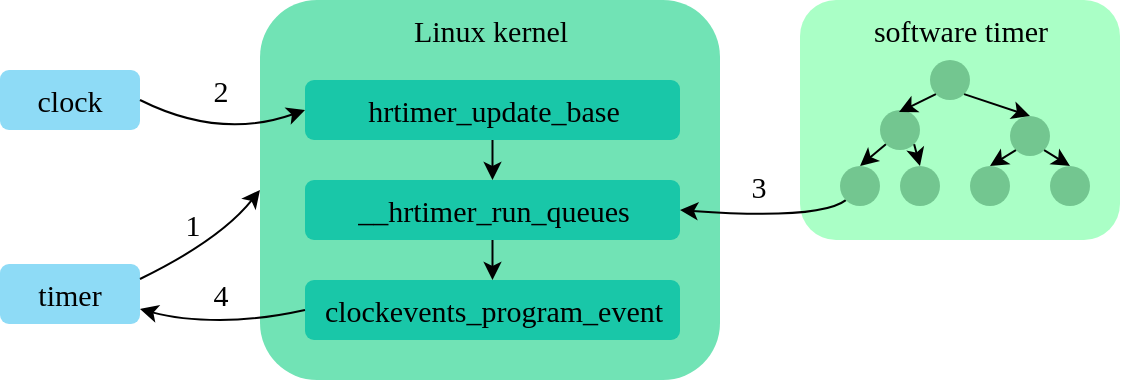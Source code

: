 <mxfile scale="1" border="0" disableSvgWarning="true" version="20.8.16" type="device"><diagram id="-jjQkb2CXfaVrQBBxeze" name="Page-1"><mxGraphModel dx="724" dy="504" grid="1" gridSize="10" guides="1" tooltips="1" connect="1" arrows="1" fold="1" page="1" pageScale="1" pageWidth="827" pageHeight="1169" math="1" shadow="0"><root><mxCell id="0"/><mxCell id="1" parent="0"/><mxCell id="fQEvx_yn9LkFtcaSobjN-1" value="" style="rounded=1;whiteSpace=wrap;html=1;fontFamily=Times New Roman;fontSize=15;fillColor=#AAFFC6;strokeColor=none;" vertex="1" parent="1"><mxGeometry x="450" y="620" width="160" height="120" as="geometry"/></mxCell><mxCell id="NmiBqK4iaCwrHmGQjzTz-20" value="" style="rounded=1;whiteSpace=wrap;html=1;fontFamily=Times New Roman;fontSize=15;fillColor=#71E3B5;strokeColor=none;" parent="1" vertex="1"><mxGeometry x="180" y="620" width="230" height="190" as="geometry"/></mxCell><mxCell id="NmiBqK4iaCwrHmGQjzTz-21" value="Linux kernel" style="text;html=1;align=center;verticalAlign=middle;resizable=0;points=[];autosize=1;strokeColor=none;fillColor=none;fontSize=15;fontFamily=Times New Roman;" parent="1" vertex="1"><mxGeometry x="245" y="620" width="100" height="30" as="geometry"/></mxCell><mxCell id="qSGD8mlXElU7JpMIf3vM-38" style="edgeStyle=orthogonalEdgeStyle;rounded=1;orthogonalLoop=1;jettySize=auto;html=1;exitX=0.5;exitY=1;exitDx=0;exitDy=0;entryX=0.5;entryY=0;entryDx=0;entryDy=0;strokeWidth=1;fontFamily=Times New Roman;fontSize=15;" parent="1" source="NmiBqK4iaCwrHmGQjzTz-23" target="qSGD8mlXElU7JpMIf3vM-24" edge="1"><mxGeometry relative="1" as="geometry"/></mxCell><mxCell id="NmiBqK4iaCwrHmGQjzTz-23" value="hrtimer_update_base" style="rounded=1;whiteSpace=wrap;html=1;fontFamily=Times New Roman;fontSize=15;fillColor=#19C7A8;strokeColor=none;" parent="1" vertex="1"><mxGeometry x="202.5" y="660" width="187.5" height="30" as="geometry"/></mxCell><mxCell id="NmiBqK4iaCwrHmGQjzTz-25" value="" style="ellipse;whiteSpace=wrap;html=1;aspect=fixed;fontFamily=Times New Roman;fontSize=15;fillColor=#73C690;strokeColor=none;" parent="1" vertex="1"><mxGeometry x="515" y="650" width="20" height="20" as="geometry"/></mxCell><mxCell id="NmiBqK4iaCwrHmGQjzTz-39" value="" style="curved=1;endArrow=classic;html=1;rounded=0;fontFamily=Times New Roman;fontSize=15;exitX=0;exitY=1;exitDx=0;exitDy=0;entryX=1;entryY=0.5;entryDx=0;entryDy=0;" parent="1" source="qSGD8mlXElU7JpMIf3vM-8" target="qSGD8mlXElU7JpMIf3vM-24" edge="1"><mxGeometry width="50" height="50" relative="1" as="geometry"><mxPoint x="330" y="650" as="sourcePoint"/><mxPoint x="440" y="680" as="targetPoint"/><Array as="points"><mxPoint x="460" y="730"/></Array></mxGeometry></mxCell><mxCell id="qSGD8mlXElU7JpMIf3vM-4" value="clock" style="rounded=1;whiteSpace=wrap;html=1;fillColor=#8EDBF6;strokeColor=none;fontFamily=Times New Roman;fontSize=15;" parent="1" vertex="1"><mxGeometry x="50" y="655" width="70" height="30" as="geometry"/></mxCell><mxCell id="qSGD8mlXElU7JpMIf3vM-5" value="timer" style="rounded=1;whiteSpace=wrap;html=1;fillColor=#8EDBF6;strokeColor=none;fontFamily=Times New Roman;fontSize=15;" parent="1" vertex="1"><mxGeometry x="50" y="752" width="70" height="30" as="geometry"/></mxCell><mxCell id="qSGD8mlXElU7JpMIf3vM-6" value="" style="ellipse;whiteSpace=wrap;html=1;aspect=fixed;fontFamily=Times New Roman;fontSize=15;fillColor=#73C690;strokeColor=none;" parent="1" vertex="1"><mxGeometry x="490" y="675" width="20" height="20" as="geometry"/></mxCell><mxCell id="qSGD8mlXElU7JpMIf3vM-7" value="" style="ellipse;whiteSpace=wrap;html=1;aspect=fixed;fontFamily=Times New Roman;fontSize=15;fillColor=#73C690;strokeColor=none;" parent="1" vertex="1"><mxGeometry x="555" y="678" width="20" height="20" as="geometry"/></mxCell><mxCell id="qSGD8mlXElU7JpMIf3vM-8" value="" style="ellipse;whiteSpace=wrap;html=1;aspect=fixed;fontFamily=Times New Roman;fontSize=15;fillColor=#73C690;strokeColor=none;" parent="1" vertex="1"><mxGeometry x="470" y="703" width="20" height="20" as="geometry"/></mxCell><mxCell id="qSGD8mlXElU7JpMIf3vM-9" value="" style="ellipse;whiteSpace=wrap;html=1;aspect=fixed;fontFamily=Times New Roman;fontSize=15;fillColor=#73C690;strokeColor=none;" parent="1" vertex="1"><mxGeometry x="500" y="703" width="20" height="20" as="geometry"/></mxCell><mxCell id="qSGD8mlXElU7JpMIf3vM-10" value="" style="ellipse;whiteSpace=wrap;html=1;aspect=fixed;fontFamily=Times New Roman;fontSize=15;fillColor=#73C690;strokeColor=none;" parent="1" vertex="1"><mxGeometry x="535" y="703" width="20" height="20" as="geometry"/></mxCell><mxCell id="qSGD8mlXElU7JpMIf3vM-11" value="" style="ellipse;whiteSpace=wrap;html=1;aspect=fixed;fontFamily=Times New Roman;fontSize=15;fillColor=#73C690;strokeColor=none;" parent="1" vertex="1"><mxGeometry x="575" y="703" width="20" height="20" as="geometry"/></mxCell><mxCell id="qSGD8mlXElU7JpMIf3vM-16" value="" style="endArrow=classic;html=1;rounded=1;strokeWidth=1;fontFamily=Times New Roman;fontSize=15;exitX=0;exitY=1;exitDx=0;exitDy=0;entryX=0.474;entryY=0.053;entryDx=0;entryDy=0;entryPerimeter=0;" parent="1" source="NmiBqK4iaCwrHmGQjzTz-25" target="qSGD8mlXElU7JpMIf3vM-6" edge="1"><mxGeometry width="50" height="50" relative="1" as="geometry"><mxPoint x="485" y="710" as="sourcePoint"/><mxPoint x="535" y="660" as="targetPoint"/></mxGeometry></mxCell><mxCell id="qSGD8mlXElU7JpMIf3vM-18" value="" style="endArrow=classic;html=1;rounded=1;strokeWidth=1;fontFamily=Times New Roman;fontSize=15;exitX=1;exitY=1;exitDx=0;exitDy=0;entryX=0.5;entryY=0;entryDx=0;entryDy=0;" parent="1" source="NmiBqK4iaCwrHmGQjzTz-25" target="qSGD8mlXElU7JpMIf3vM-7" edge="1"><mxGeometry width="50" height="50" relative="1" as="geometry"><mxPoint x="485" y="710" as="sourcePoint"/><mxPoint x="535" y="660" as="targetPoint"/></mxGeometry></mxCell><mxCell id="qSGD8mlXElU7JpMIf3vM-19" value="" style="endArrow=classic;html=1;rounded=1;strokeWidth=1;fontFamily=Times New Roman;fontSize=15;exitX=0;exitY=1;exitDx=0;exitDy=0;entryX=0.5;entryY=0;entryDx=0;entryDy=0;" parent="1" source="qSGD8mlXElU7JpMIf3vM-6" target="qSGD8mlXElU7JpMIf3vM-8" edge="1"><mxGeometry width="50" height="50" relative="1" as="geometry"><mxPoint x="485" y="710" as="sourcePoint"/><mxPoint x="535" y="660" as="targetPoint"/></mxGeometry></mxCell><mxCell id="qSGD8mlXElU7JpMIf3vM-20" value="" style="endArrow=classic;html=1;rounded=1;strokeWidth=1;fontFamily=Times New Roman;fontSize=15;exitX=1;exitY=1;exitDx=0;exitDy=0;entryX=0.5;entryY=0;entryDx=0;entryDy=0;" parent="1" source="qSGD8mlXElU7JpMIf3vM-6" target="qSGD8mlXElU7JpMIf3vM-9" edge="1"><mxGeometry width="50" height="50" relative="1" as="geometry"><mxPoint x="485" y="710" as="sourcePoint"/><mxPoint x="535" y="660" as="targetPoint"/></mxGeometry></mxCell><mxCell id="qSGD8mlXElU7JpMIf3vM-21" value="" style="endArrow=classic;html=1;rounded=1;strokeWidth=1;fontFamily=Times New Roman;fontSize=15;exitX=0;exitY=1;exitDx=0;exitDy=0;entryX=0.5;entryY=0;entryDx=0;entryDy=0;" parent="1" source="qSGD8mlXElU7JpMIf3vM-7" target="qSGD8mlXElU7JpMIf3vM-10" edge="1"><mxGeometry width="50" height="50" relative="1" as="geometry"><mxPoint x="485" y="710" as="sourcePoint"/><mxPoint x="535" y="660" as="targetPoint"/></mxGeometry></mxCell><mxCell id="qSGD8mlXElU7JpMIf3vM-22" value="" style="endArrow=classic;html=1;rounded=1;strokeWidth=1;fontFamily=Times New Roman;fontSize=15;exitX=1;exitY=1;exitDx=0;exitDy=0;entryX=0.5;entryY=0;entryDx=0;entryDy=0;" parent="1" source="qSGD8mlXElU7JpMIf3vM-7" target="qSGD8mlXElU7JpMIf3vM-11" edge="1"><mxGeometry width="50" height="50" relative="1" as="geometry"><mxPoint x="485" y="710" as="sourcePoint"/><mxPoint x="535" y="660" as="targetPoint"/></mxGeometry></mxCell><mxCell id="qSGD8mlXElU7JpMIf3vM-23" value="3" style="text;html=1;align=center;verticalAlign=middle;resizable=0;points=[];autosize=1;strokeColor=none;fillColor=none;fontSize=15;fontFamily=Times New Roman;" parent="1" vertex="1"><mxGeometry x="414" y="698" width="30" height="30" as="geometry"/></mxCell><mxCell id="qSGD8mlXElU7JpMIf3vM-39" style="edgeStyle=orthogonalEdgeStyle;rounded=1;orthogonalLoop=1;jettySize=auto;html=1;exitX=0.5;exitY=1;exitDx=0;exitDy=0;entryX=0.5;entryY=0;entryDx=0;entryDy=0;strokeWidth=1;fontFamily=Times New Roman;fontSize=15;" parent="1" source="qSGD8mlXElU7JpMIf3vM-24" target="qSGD8mlXElU7JpMIf3vM-28" edge="1"><mxGeometry relative="1" as="geometry"/></mxCell><mxCell id="qSGD8mlXElU7JpMIf3vM-24" value="__hrtimer_run_queues" style="rounded=1;whiteSpace=wrap;html=1;fontFamily=Times New Roman;fontSize=15;fillColor=#19C7A8;strokeColor=none;" parent="1" vertex="1"><mxGeometry x="202.5" y="710" width="187.5" height="30" as="geometry"/></mxCell><mxCell id="qSGD8mlXElU7JpMIf3vM-26" value="" style="curved=1;endArrow=classic;html=1;rounded=1;strokeWidth=1;fontFamily=Times New Roman;fontSize=15;exitX=1;exitY=0.5;exitDx=0;exitDy=0;entryX=0;entryY=0.5;entryDx=0;entryDy=0;" parent="1" source="qSGD8mlXElU7JpMIf3vM-4" target="NmiBqK4iaCwrHmGQjzTz-23" edge="1"><mxGeometry width="50" height="50" relative="1" as="geometry"><mxPoint x="380" y="850" as="sourcePoint"/><mxPoint x="60" y="690" as="targetPoint"/><Array as="points"><mxPoint x="120" y="670"/><mxPoint x="160" y="690"/></Array></mxGeometry></mxCell><mxCell id="qSGD8mlXElU7JpMIf3vM-27" value="2" style="text;html=1;align=center;verticalAlign=middle;resizable=0;points=[];autosize=1;strokeColor=none;fillColor=none;fontSize=15;fontFamily=Times New Roman;" parent="1" vertex="1"><mxGeometry x="145" y="650" width="30" height="30" as="geometry"/></mxCell><mxCell id="qSGD8mlXElU7JpMIf3vM-28" value="clockevents_program_event" style="rounded=1;whiteSpace=wrap;html=1;fontFamily=Times New Roman;fontSize=15;fillColor=#19C7A8;strokeColor=none;" parent="1" vertex="1"><mxGeometry x="202.5" y="760" width="187.5" height="30" as="geometry"/></mxCell><mxCell id="qSGD8mlXElU7JpMIf3vM-32" value="1" style="text;html=1;align=center;verticalAlign=middle;resizable=0;points=[];autosize=1;strokeColor=none;fillColor=none;fontSize=15;fontFamily=Times New Roman;rotation=0;" parent="1" vertex="1"><mxGeometry x="131" y="717" width="30" height="30" as="geometry"/></mxCell><mxCell id="qSGD8mlXElU7JpMIf3vM-34" value="" style="curved=1;endArrow=classic;html=1;rounded=1;strokeWidth=1;fontFamily=Times New Roman;fontSize=15;exitX=0;exitY=0.5;exitDx=0;exitDy=0;entryX=1;entryY=0.75;entryDx=0;entryDy=0;" parent="1" source="qSGD8mlXElU7JpMIf3vM-28" target="qSGD8mlXElU7JpMIf3vM-5" edge="1"><mxGeometry width="50" height="50" relative="1" as="geometry"><mxPoint x="110" y="700" as="sourcePoint"/><mxPoint x="160" y="650" as="targetPoint"/><Array as="points"><mxPoint x="180" y="780"/><mxPoint x="140" y="780"/></Array></mxGeometry></mxCell><mxCell id="qSGD8mlXElU7JpMIf3vM-35" value="" style="curved=1;endArrow=classic;html=1;rounded=1;strokeWidth=1;fontFamily=Times New Roman;fontSize=15;exitX=1;exitY=0.25;exitDx=0;exitDy=0;entryX=0;entryY=0.5;entryDx=0;entryDy=0;" parent="1" source="qSGD8mlXElU7JpMIf3vM-5" target="NmiBqK4iaCwrHmGQjzTz-20" edge="1"><mxGeometry width="50" height="50" relative="1" as="geometry"><mxPoint x="150" y="740" as="sourcePoint"/><mxPoint x="200" y="690" as="targetPoint"/><Array as="points"><mxPoint x="160" y="740"/></Array></mxGeometry></mxCell><mxCell id="qSGD8mlXElU7JpMIf3vM-36" value="4" style="text;html=1;align=center;verticalAlign=middle;resizable=0;points=[];autosize=1;strokeColor=none;fillColor=none;fontSize=15;fontFamily=Times New Roman;" parent="1" vertex="1"><mxGeometry x="145" y="752" width="30" height="30" as="geometry"/></mxCell><mxCell id="fQEvx_yn9LkFtcaSobjN-2" value="software timer" style="text;html=1;align=center;verticalAlign=middle;resizable=0;points=[];autosize=1;strokeColor=none;fillColor=none;fontSize=15;fontFamily=Times New Roman;" vertex="1" parent="1"><mxGeometry x="475" y="620" width="110" height="30" as="geometry"/></mxCell></root></mxGraphModel></diagram></mxfile>
